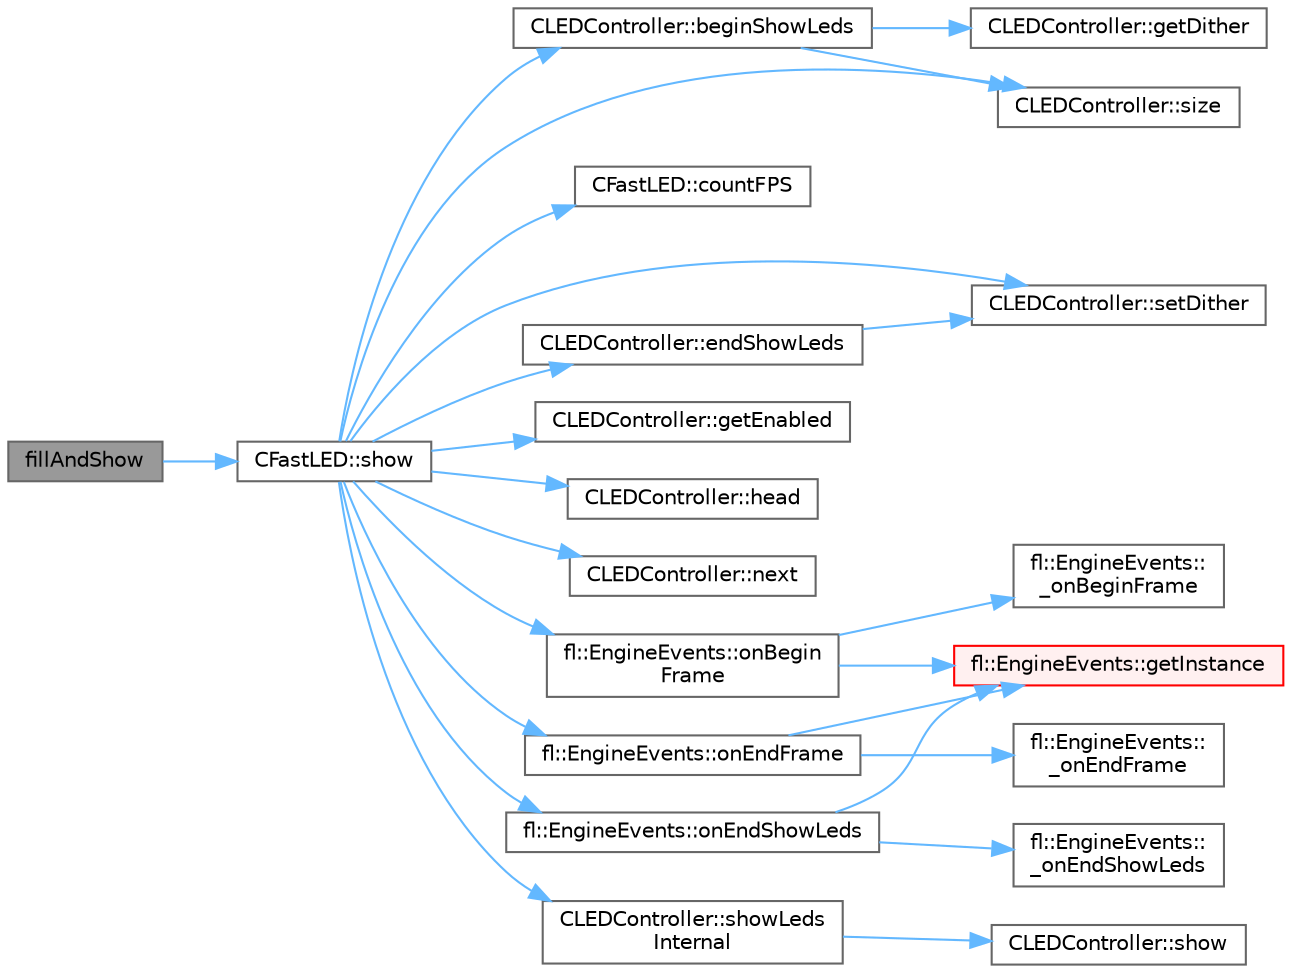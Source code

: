 digraph "fillAndShow"
{
 // LATEX_PDF_SIZE
  bgcolor="transparent";
  edge [fontname=Helvetica,fontsize=10,labelfontname=Helvetica,labelfontsize=10];
  node [fontname=Helvetica,fontsize=10,shape=box,height=0.2,width=0.4];
  rankdir="LR";
  Node1 [id="Node000001",label="fillAndShow",height=0.2,width=0.4,color="gray40", fillcolor="grey60", style="filled", fontcolor="black",tooltip=" "];
  Node1 -> Node2 [id="edge1_Node000001_Node000002",color="steelblue1",style="solid",tooltip=" "];
  Node2 [id="Node000002",label="CFastLED::show",height=0.2,width=0.4,color="grey40", fillcolor="white", style="filled",URL="$dd/dbb/class_c_fast_l_e_d.html#a83afdd1e2a21f33ac4f8d2610d6e331b",tooltip="Update all our controllers with the current led colors, using the passed in brightness."];
  Node2 -> Node3 [id="edge2_Node000002_Node000003",color="steelblue1",style="solid",tooltip=" "];
  Node3 [id="Node000003",label="CLEDController::beginShowLeds",height=0.2,width=0.4,color="grey40", fillcolor="white", style="filled",URL="$d6/d2c/class_c_l_e_d_controller.html#af9962ef739bdb3b590ee66f3780765d6",tooltip=" "];
  Node3 -> Node4 [id="edge3_Node000003_Node000004",color="steelblue1",style="solid",tooltip=" "];
  Node4 [id="Node000004",label="CLEDController::getDither",height=0.2,width=0.4,color="grey40", fillcolor="white", style="filled",URL="$d6/d2c/class_c_l_e_d_controller.html#a676f705adf93898739a405b85150a3e7",tooltip="Get the dithering option currently set for this controller."];
  Node3 -> Node5 [id="edge4_Node000003_Node000005",color="steelblue1",style="solid",tooltip=" "];
  Node5 [id="Node000005",label="CLEDController::size",height=0.2,width=0.4,color="grey40", fillcolor="white", style="filled",URL="$d6/d2c/class_c_l_e_d_controller.html#a63f75cf7e55cf8da46db5fd27110bb3e",tooltip="How many LEDs does this controller manage?"];
  Node2 -> Node6 [id="edge5_Node000002_Node000006",color="steelblue1",style="solid",tooltip=" "];
  Node6 [id="Node000006",label="CFastLED::countFPS",height=0.2,width=0.4,color="grey40", fillcolor="white", style="filled",URL="$dd/dbb/class_c_fast_l_e_d.html#a61d27e179c9b68bde89d220aebc0de32",tooltip="For debugging, this will keep track of time between calls to countFPS()."];
  Node2 -> Node7 [id="edge6_Node000002_Node000007",color="steelblue1",style="solid",tooltip=" "];
  Node7 [id="Node000007",label="CLEDController::endShowLeds",height=0.2,width=0.4,color="grey40", fillcolor="white", style="filled",URL="$d6/d2c/class_c_l_e_d_controller.html#a49b221af013bf196c2068e2cbd1c299d",tooltip=" "];
  Node7 -> Node8 [id="edge7_Node000007_Node000008",color="steelblue1",style="solid",tooltip=" "];
  Node8 [id="Node000008",label="CLEDController::setDither",height=0.2,width=0.4,color="grey40", fillcolor="white", style="filled",URL="$d6/d2c/class_c_l_e_d_controller.html#a2a231accbeb00e6a6080a7e55274a279",tooltip="Set the dithering mode for this controller to use."];
  Node2 -> Node9 [id="edge8_Node000002_Node000009",color="steelblue1",style="solid",tooltip=" "];
  Node9 [id="Node000009",label="CLEDController::getEnabled",height=0.2,width=0.4,color="grey40", fillcolor="white", style="filled",URL="$d6/d2c/class_c_l_e_d_controller.html#a6bd253f670640ea4d1bd0d71b8029f2a",tooltip=" "];
  Node2 -> Node10 [id="edge9_Node000002_Node000010",color="steelblue1",style="solid",tooltip=" "];
  Node10 [id="Node000010",label="CLEDController::head",height=0.2,width=0.4,color="grey40", fillcolor="white", style="filled",URL="$d6/d2c/class_c_l_e_d_controller.html#a8b412ff1fd4833d0db63a175d40a2ee0",tooltip="Get the first LED controller in the linked list of controllers."];
  Node2 -> Node11 [id="edge10_Node000002_Node000011",color="steelblue1",style="solid",tooltip=" "];
  Node11 [id="Node000011",label="CLEDController::next",height=0.2,width=0.4,color="grey40", fillcolor="white", style="filled",URL="$d6/d2c/class_c_l_e_d_controller.html#a21a4d2b3415dd7b24175ebdb51c9ced0",tooltip="Get the next controller in the linked list after this one."];
  Node2 -> Node12 [id="edge11_Node000002_Node000012",color="steelblue1",style="solid",tooltip=" "];
  Node12 [id="Node000012",label="fl::EngineEvents::onBegin\lFrame",height=0.2,width=0.4,color="grey40", fillcolor="white", style="filled",URL="$de/dca/classfl_1_1_engine_events.html#a7147debfba714b8ab0925af1a7c935c0",tooltip=" "];
  Node12 -> Node13 [id="edge12_Node000012_Node000013",color="steelblue1",style="solid",tooltip=" "];
  Node13 [id="Node000013",label="fl::EngineEvents::\l_onBeginFrame",height=0.2,width=0.4,color="grey40", fillcolor="white", style="filled",URL="$de/dca/classfl_1_1_engine_events.html#a9dfab83407c4cb0c15065e242d49de62",tooltip=" "];
  Node12 -> Node14 [id="edge13_Node000012_Node000014",color="steelblue1",style="solid",tooltip=" "];
  Node14 [id="Node000014",label="fl::EngineEvents::getInstance",height=0.2,width=0.4,color="red", fillcolor="#FFF0F0", style="filled",URL="$de/dca/classfl_1_1_engine_events.html#a34a4625c4fbcf754f70820bc4f0e418b",tooltip=" "];
  Node2 -> Node16 [id="edge14_Node000002_Node000016",color="steelblue1",style="solid",tooltip=" "];
  Node16 [id="Node000016",label="fl::EngineEvents::onEndFrame",height=0.2,width=0.4,color="grey40", fillcolor="white", style="filled",URL="$de/dca/classfl_1_1_engine_events.html#ab7d24c4783214392de84947cd7df5570",tooltip=" "];
  Node16 -> Node17 [id="edge15_Node000016_Node000017",color="steelblue1",style="solid",tooltip=" "];
  Node17 [id="Node000017",label="fl::EngineEvents::\l_onEndFrame",height=0.2,width=0.4,color="grey40", fillcolor="white", style="filled",URL="$de/dca/classfl_1_1_engine_events.html#a643d9a8597b79d76daed94c29845e886",tooltip=" "];
  Node16 -> Node14 [id="edge16_Node000016_Node000014",color="steelblue1",style="solid",tooltip=" "];
  Node2 -> Node18 [id="edge17_Node000002_Node000018",color="steelblue1",style="solid",tooltip=" "];
  Node18 [id="Node000018",label="fl::EngineEvents::onEndShowLeds",height=0.2,width=0.4,color="grey40", fillcolor="white", style="filled",URL="$de/dca/classfl_1_1_engine_events.html#af1bb9a46fdc6694a1b5c87a49c516ae8",tooltip=" "];
  Node18 -> Node19 [id="edge18_Node000018_Node000019",color="steelblue1",style="solid",tooltip=" "];
  Node19 [id="Node000019",label="fl::EngineEvents::\l_onEndShowLeds",height=0.2,width=0.4,color="grey40", fillcolor="white", style="filled",URL="$de/dca/classfl_1_1_engine_events.html#ae6b4037ab7b73bf0d69e07c4956f9450",tooltip=" "];
  Node18 -> Node14 [id="edge19_Node000018_Node000014",color="steelblue1",style="solid",tooltip=" "];
  Node2 -> Node8 [id="edge20_Node000002_Node000008",color="steelblue1",style="solid",tooltip=" "];
  Node2 -> Node20 [id="edge21_Node000002_Node000020",color="steelblue1",style="solid",tooltip=" "];
  Node20 [id="Node000020",label="CLEDController::showLeds\lInternal",height=0.2,width=0.4,color="grey40", fillcolor="white", style="filled",URL="$d6/d2c/class_c_l_e_d_controller.html#ac5355e980ac13d9ae97561f183f73990",tooltip="Write the data to the LEDs managed by this controller."];
  Node20 -> Node21 [id="edge22_Node000020_Node000021",color="steelblue1",style="solid",tooltip=" "];
  Node21 [id="Node000021",label="CLEDController::show",height=0.2,width=0.4,color="grey40", fillcolor="white", style="filled",URL="$d6/d2c/class_c_l_e_d_controller.html#afc8fb063666d03527aabc86d8531e007",tooltip="Write the passed in RGB data out to the LEDs managed by this controller."];
  Node2 -> Node5 [id="edge23_Node000002_Node000005",color="steelblue1",style="solid",tooltip=" "];
}
